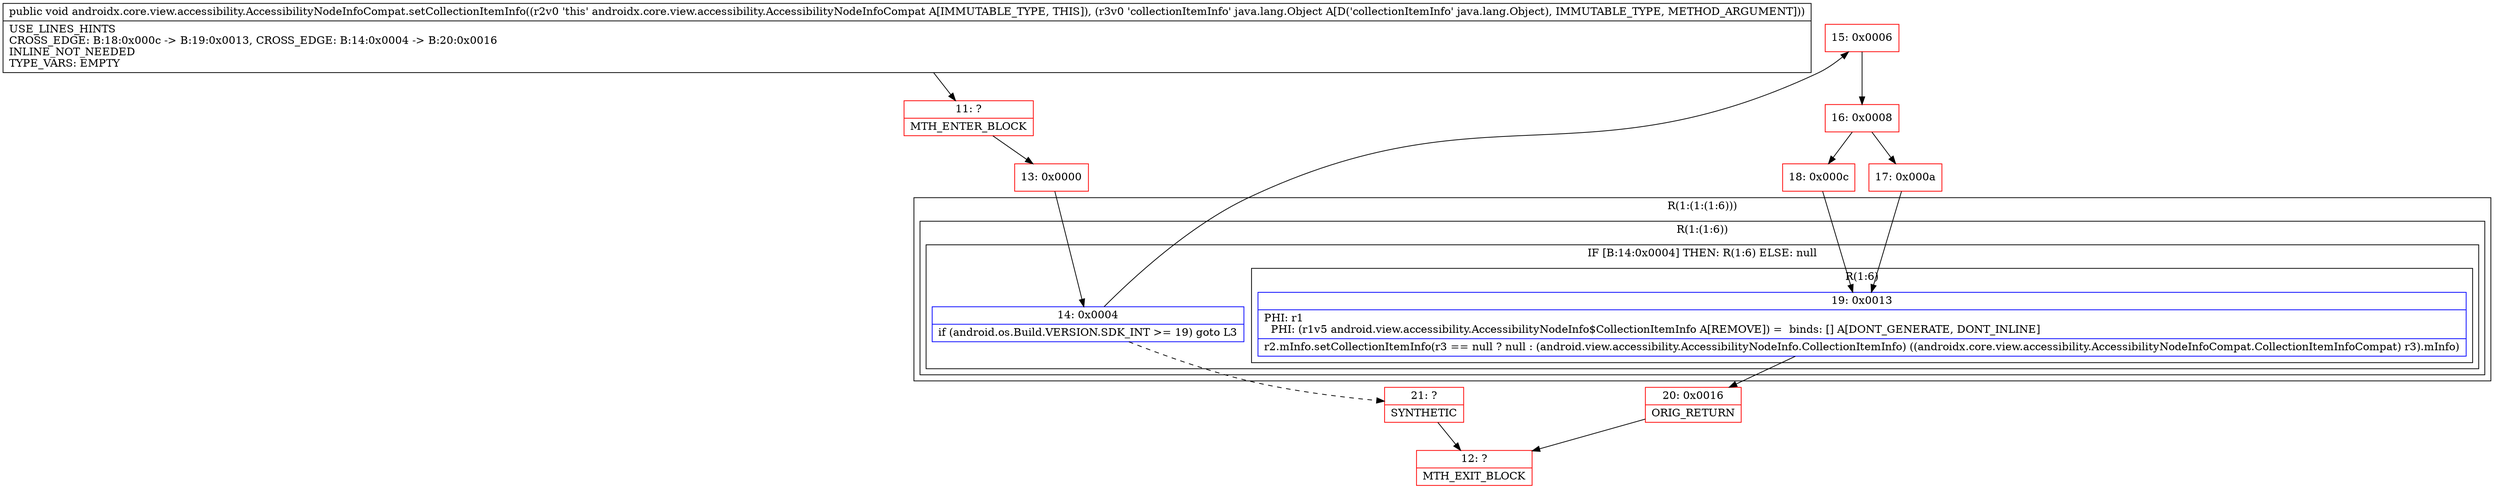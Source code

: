 digraph "CFG forandroidx.core.view.accessibility.AccessibilityNodeInfoCompat.setCollectionItemInfo(Ljava\/lang\/Object;)V" {
subgraph cluster_Region_736984620 {
label = "R(1:(1:(1:6)))";
node [shape=record,color=blue];
subgraph cluster_Region_1995729723 {
label = "R(1:(1:6))";
node [shape=record,color=blue];
subgraph cluster_IfRegion_1156048210 {
label = "IF [B:14:0x0004] THEN: R(1:6) ELSE: null";
node [shape=record,color=blue];
Node_14 [shape=record,label="{14\:\ 0x0004|if (android.os.Build.VERSION.SDK_INT \>= 19) goto L3\l}"];
subgraph cluster_Region_1333694838 {
label = "R(1:6)";
node [shape=record,color=blue];
Node_19 [shape=record,label="{19\:\ 0x0013|PHI: r1 \l  PHI: (r1v5 android.view.accessibility.AccessibilityNodeInfo$CollectionItemInfo A[REMOVE]) =  binds: [] A[DONT_GENERATE, DONT_INLINE]\l|r2.mInfo.setCollectionItemInfo(r3 == null ? null : (android.view.accessibility.AccessibilityNodeInfo.CollectionItemInfo) ((androidx.core.view.accessibility.AccessibilityNodeInfoCompat.CollectionItemInfoCompat) r3).mInfo)\l}"];
}
}
}
}
Node_11 [shape=record,color=red,label="{11\:\ ?|MTH_ENTER_BLOCK\l}"];
Node_13 [shape=record,color=red,label="{13\:\ 0x0000}"];
Node_15 [shape=record,color=red,label="{15\:\ 0x0006}"];
Node_16 [shape=record,color=red,label="{16\:\ 0x0008}"];
Node_17 [shape=record,color=red,label="{17\:\ 0x000a}"];
Node_20 [shape=record,color=red,label="{20\:\ 0x0016|ORIG_RETURN\l}"];
Node_12 [shape=record,color=red,label="{12\:\ ?|MTH_EXIT_BLOCK\l}"];
Node_18 [shape=record,color=red,label="{18\:\ 0x000c}"];
Node_21 [shape=record,color=red,label="{21\:\ ?|SYNTHETIC\l}"];
MethodNode[shape=record,label="{public void androidx.core.view.accessibility.AccessibilityNodeInfoCompat.setCollectionItemInfo((r2v0 'this' androidx.core.view.accessibility.AccessibilityNodeInfoCompat A[IMMUTABLE_TYPE, THIS]), (r3v0 'collectionItemInfo' java.lang.Object A[D('collectionItemInfo' java.lang.Object), IMMUTABLE_TYPE, METHOD_ARGUMENT]))  | USE_LINES_HINTS\lCROSS_EDGE: B:18:0x000c \-\> B:19:0x0013, CROSS_EDGE: B:14:0x0004 \-\> B:20:0x0016\lINLINE_NOT_NEEDED\lTYPE_VARS: EMPTY\l}"];
MethodNode -> Node_11;Node_14 -> Node_15;
Node_14 -> Node_21[style=dashed];
Node_19 -> Node_20;
Node_11 -> Node_13;
Node_13 -> Node_14;
Node_15 -> Node_16;
Node_16 -> Node_17;
Node_16 -> Node_18;
Node_17 -> Node_19;
Node_20 -> Node_12;
Node_18 -> Node_19;
Node_21 -> Node_12;
}

